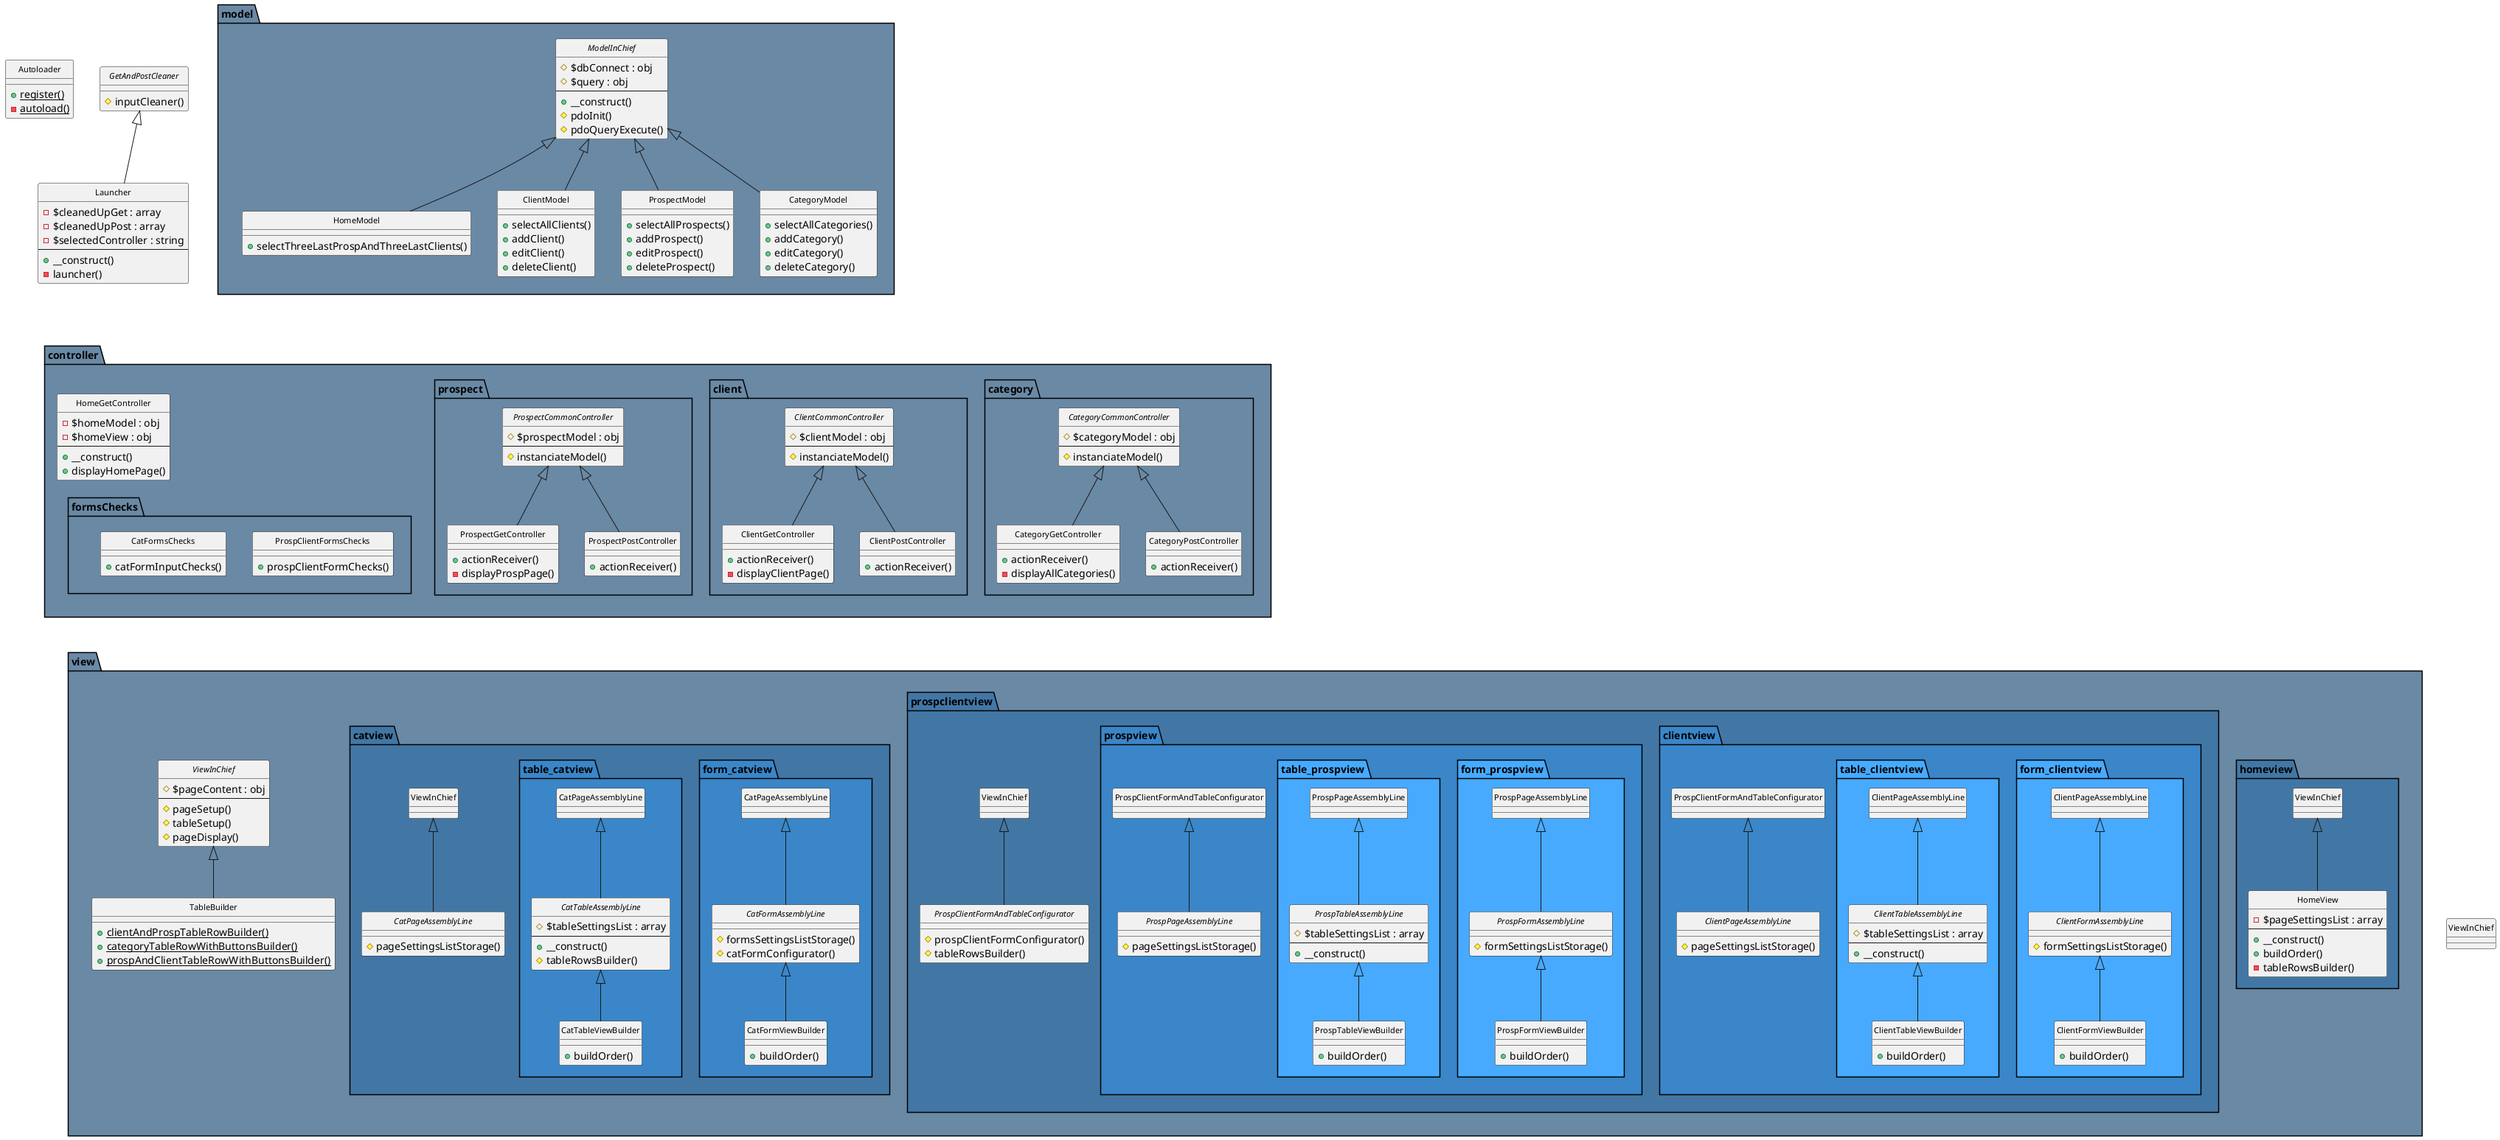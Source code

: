 @startuml ExoMVC_v25
skinparam Style strictuml

skinparam ClassFontSize 11
skinparam ClassFontName Verdana




together {
    abstract class GetAndPostCleaner {
        #inputCleaner()
    }

    class Launcher extends GetAndPostCleaner {
        -$cleanedUpGet : array
        -$cleanedUpPost : array
        -$selectedController : string
        --
        +__construct()
        -launcher()
    }

    class Autoloader {
        {static} +register()
        {static} -autoload()
    }
}




together {
    package controller #6A89A5 {
        class HomeGetController {
            -$homeModel : obj
            -$homeView : obj
            --
            +__construct()
            +displayHomePage()
        }

        package category {
            abstract class CategoryCommonController {
                #$categoryModel : obj
                --
                #instanciateModel()
            }

            class CategoryGetController extends CategoryCommonController {
                +actionReceiver()
                -displayAllCategories()
            }

            class CategoryPostController extends CategoryCommonController {
                +actionReceiver()
            }
        }

        package client {
            abstract class ClientCommonController {
                #$clientModel : obj
                --
                #instanciateModel()
            }

            class ClientGetController extends ClientCommonController {
                +actionReceiver()
                -displayClientPage()
            }

            class ClientPostController extends ClientCommonController {
                +actionReceiver()
            }

        }

        package prospect {
            abstract class ProspectCommonController {
                #$prospectModel : obj
                --
                #instanciateModel()
            }

            class ProspectGetController extends ProspectCommonController {
                +actionReceiver()
                -displayProspPage()
            }

            class ProspectPostController extends ProspectCommonController {
                +actionReceiver()
            }


        }

        package formsChecks {
            class ProspClientFormsChecks {
                +prospClientFormChecks()
            }

            class CatFormsChecks {
                +catFormInputChecks()
            }
        }
    }
}





together {
    package model #6A89A5 {
        abstract class ModelInChief {
            #$dbConnect : obj
            #$query : obj
            --
            +__construct()
            #pdoInit()
            #pdoQueryExecute()
        }

        class HomeModel extends ModelInChief {
            +selectThreeLastProspAndThreeLastClients()
        }

        class ClientModel extends ModelInChief {
            +selectAllClients()
            +addClient()
            +editClient()
            +deleteClient()
        }

        class ProspectModel extends ModelInChief {
            +selectAllProspects()
            +addProspect()
            +editProspect()
            +deleteProspect()
        }

        class CategoryModel extends ModelInChief {
            +selectAllCategories()
            +addCategory()
            +editCategory()
            +deleteCategory()
        }
    }
}





together {
    package view #6A89A5 {
        abstract class ViewInChief {
        #$pageContent : obj
        --
        #pageSetup()
        #tableSetup()
        #pageDisplay()
        }

        class TableBuilder extends ViewInChief {
            {static} +clientAndProspTableRowBuilder()
            {static} +categoryTableRowWithButtonsBuilder()
            {static} +prospAndClientTableRowWithButtonsBuilder()
        }

        package homeview #4277A5 {
            class HomeView extends ViewInChief {
                -$pageSettingsList : array
                --
                +__construct()
                +buildOrder()
                -tableRowsBuilder()
            }
        }

        package prospclientview #4277A5 {
            abstract class ProspClientFormAndTableConfigurator extends ViewInChief {
                #prospClientFormConfigurator()
                #tableRowsBuilder()
            }

            package clientview #3A86C8 {
                abstract class ClientPageAssemblyLine extends ProspClientFormAndTableConfigurator {
                    #pageSettingsListStorage()
                }

                package form_clientview #47aaff {
                    abstract class ClientFormAssemblyLine extends ClientPageAssemblyLine {
                        #formSettingsListStorage()
                    }

                    class ClientFormViewBuilder extends ClientFormAssemblyLine {
                        +buildOrder()
                    }
                }


                package table_clientview #47aaff {
                    abstract class ClientTableAssemblyLine extends ClientPageAssemblyLine {
                        #$tableSettingsList : array
                        --
                        +__construct()
                    }

                    class ClientTableViewBuilder extends ClientTableAssemblyLine {
                        +buildOrder()
                    }
                }
            }

            package prospview #3A86C8 {
                abstract class ProspPageAssemblyLine extends ProspClientFormAndTableConfigurator {
                    #pageSettingsListStorage()
                }

                package form_prospview #47aaff {
                    abstract class ProspFormAssemblyLine extends ProspPageAssemblyLine {
                        #formSettingsListStorage()
                    }

                    class ProspFormViewBuilder extends ProspFormAssemblyLine {
                        +buildOrder()
                    }
                }

                package table_prospview #47aaff {
                    abstract class ProspTableAssemblyLine extends ProspPageAssemblyLine {
                        #$tableSettingsList : array
                        --
                        +__construct()
                    }

                    class ProspTableViewBuilder extends ProspTableAssemblyLine {
                        +buildOrder()
                    }
                }
            }
        }

        package catview #4277A5 {
            abstract class CatPageAssemblyLine extends ViewInChief {
                #pageSettingsListStorage()
            }

            package form_catview #3A86C8 {
                abstract class CatFormAssemblyLine extends CatPageAssemblyLine {
                    #formsSettingsListStorage()
                    #catFormConfigurator()
                }

                class CatFormViewBuilder extends CatFormAssemblyLine {
                    +buildOrder()
                }
            }

            package table_catview #3A86C8 {
                abstract class CatTableAssemblyLine extends CatPageAssemblyLine {
                    #$tableSettingsList : array
                    --
                    +__construct()
                    #tableRowsBuilder()
                }

                class CatTableViewBuilder extends CatTableAssemblyLine {
                    +buildOrder()
                }

            }
        }
    }
}

Launcher -[hidden]--> HomeGetController
GetAndPostCleaner -[hidden]> model
HomeGetController -[hidden]-> formsChecks
formsChecks -[hidden]-> view
ViewInChief -[hidden]> TableBuilder

@enduml